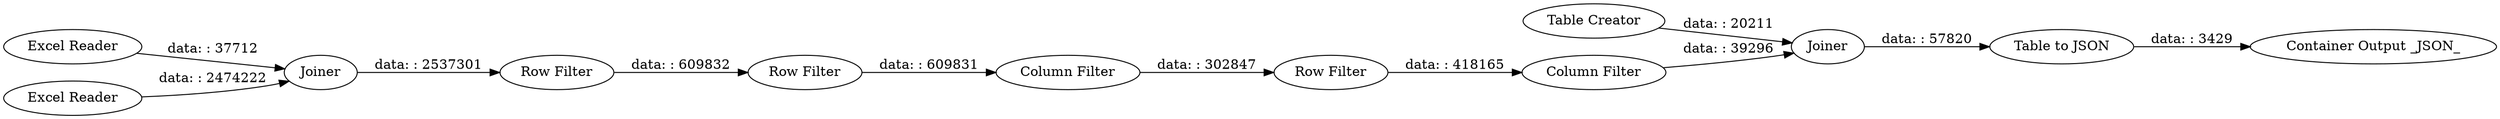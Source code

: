 digraph {
	"-1042667872618528651_5" [label="Row Filter"]
	"-1042667872618528651_13" [label="Container Output _JSON_"]
	"-1042667872618528651_10" [label="Table Creator"]
	"-1042667872618528651_3" [label=Joiner]
	"-1042667872618528651_12" [label="Table to JSON"]
	"-1042667872618528651_11" [label=Joiner]
	"-1042667872618528651_6" [label="Column Filter"]
	"-1042667872618528651_4" [label="Row Filter"]
	"-1042667872618528651_7" [label="Row Filter"]
	"-1042667872618528651_2" [label="Excel Reader"]
	"-1042667872618528651_1" [label="Excel Reader"]
	"-1042667872618528651_8" [label="Column Filter"]
	"-1042667872618528651_6" -> "-1042667872618528651_7" [label="data: : 302847"]
	"-1042667872618528651_12" -> "-1042667872618528651_13" [label="data: : 3429"]
	"-1042667872618528651_2" -> "-1042667872618528651_3" [label="data: : 37712"]
	"-1042667872618528651_3" -> "-1042667872618528651_4" [label="data: : 2537301"]
	"-1042667872618528651_4" -> "-1042667872618528651_5" [label="data: : 609832"]
	"-1042667872618528651_7" -> "-1042667872618528651_8" [label="data: : 418165"]
	"-1042667872618528651_8" -> "-1042667872618528651_11" [label="data: : 39296"]
	"-1042667872618528651_10" -> "-1042667872618528651_11" [label="data: : 20211"]
	"-1042667872618528651_1" -> "-1042667872618528651_3" [label="data: : 2474222"]
	"-1042667872618528651_5" -> "-1042667872618528651_6" [label="data: : 609831"]
	"-1042667872618528651_11" -> "-1042667872618528651_12" [label="data: : 57820"]
	rankdir=LR
}
